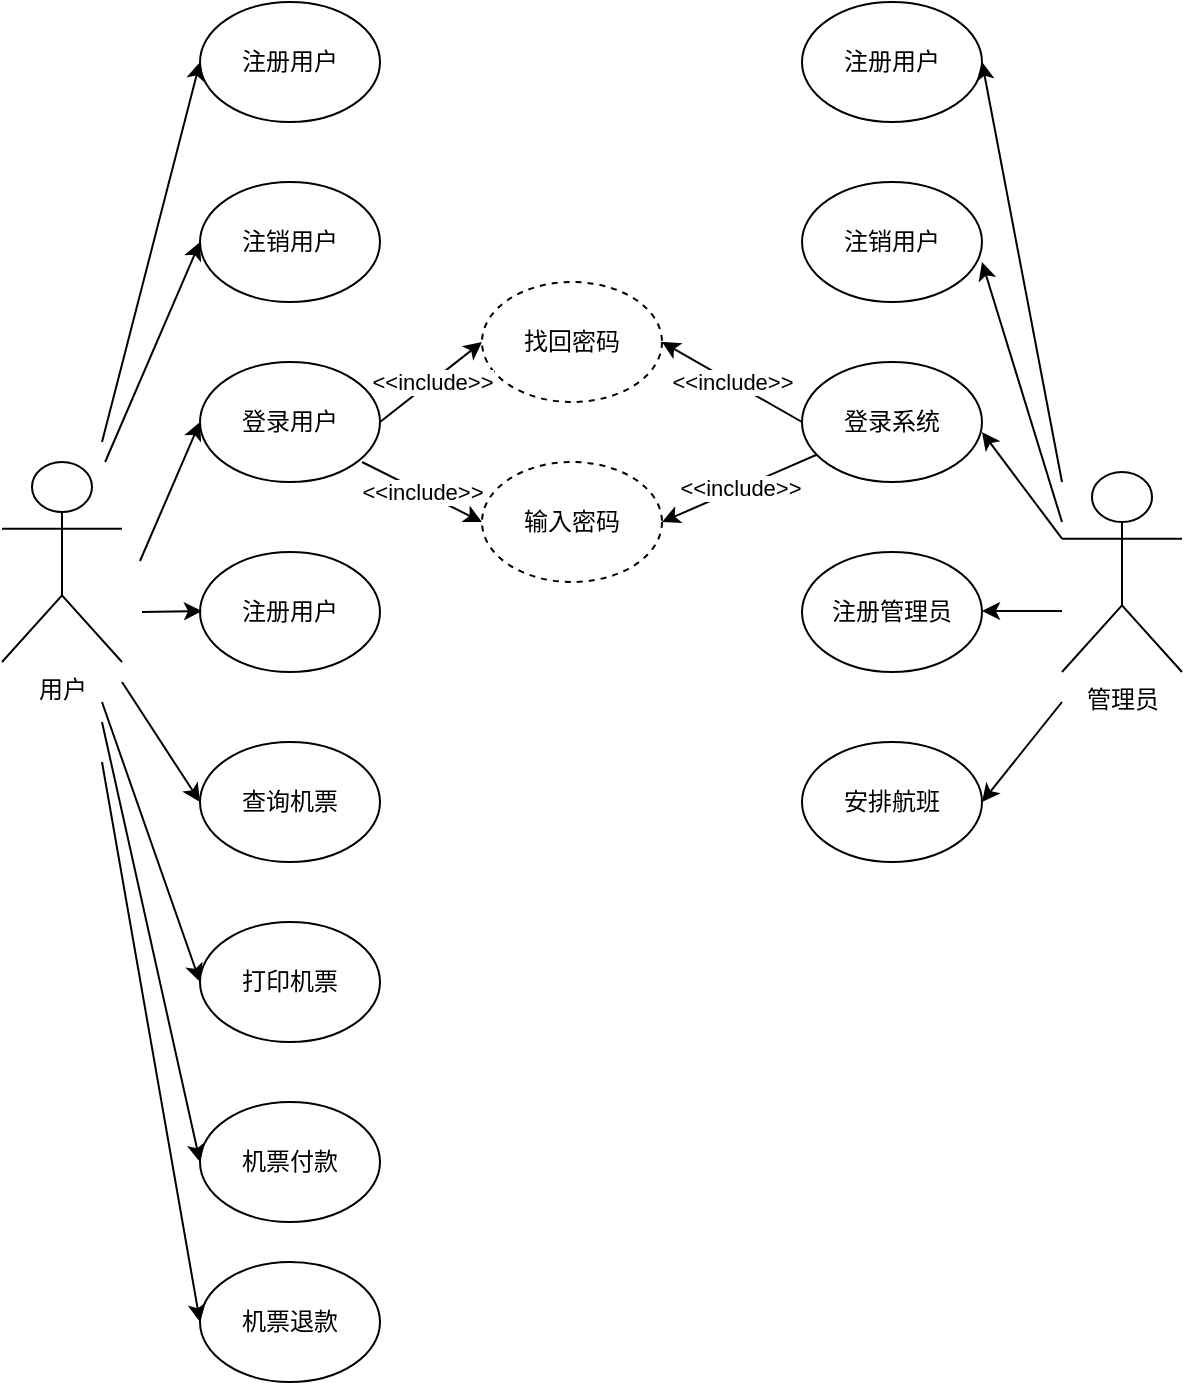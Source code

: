 <mxfile version="21.1.2" type="github">
  <diagram name="第 1 页" id="C2llVJUo4KI2Dm0yCDdT">
    <mxGraphModel dx="1290" dy="491" grid="1" gridSize="10" guides="1" tooltips="1" connect="1" arrows="1" fold="1" page="1" pageScale="1" pageWidth="827" pageHeight="1169" math="0" shadow="0">
      <root>
        <mxCell id="0" />
        <mxCell id="1" parent="0" />
        <mxCell id="EG13G6zJD2KqBIsS3SEV-3" value="用户" style="shape=umlActor;verticalLabelPosition=bottom;verticalAlign=top;html=1;outlineConnect=0;" parent="1" vertex="1">
          <mxGeometry x="270" y="480" width="60" height="100" as="geometry" />
        </mxCell>
        <mxCell id="EG13G6zJD2KqBIsS3SEV-6" value="管理员" style="shape=umlActor;verticalLabelPosition=bottom;verticalAlign=top;html=1;outlineConnect=0;" parent="1" vertex="1">
          <mxGeometry x="800" y="485" width="60" height="100" as="geometry" />
        </mxCell>
        <mxCell id="EG13G6zJD2KqBIsS3SEV-8" value="注册用户" style="ellipse;whiteSpace=wrap;html=1;" parent="1" vertex="1">
          <mxGeometry x="369" y="250" width="90" height="60" as="geometry" />
        </mxCell>
        <mxCell id="EG13G6zJD2KqBIsS3SEV-11" value="注销用户" style="ellipse;whiteSpace=wrap;html=1;" parent="1" vertex="1">
          <mxGeometry x="369" y="340" width="90" height="60" as="geometry" />
        </mxCell>
        <mxCell id="EG13G6zJD2KqBIsS3SEV-12" value="查询机票" style="ellipse;whiteSpace=wrap;html=1;" parent="1" vertex="1">
          <mxGeometry x="369" y="620" width="90" height="60" as="geometry" />
        </mxCell>
        <mxCell id="EG13G6zJD2KqBIsS3SEV-13" value="安排航班" style="ellipse;whiteSpace=wrap;html=1;" parent="1" vertex="1">
          <mxGeometry x="670" y="620" width="90" height="60" as="geometry" />
        </mxCell>
        <mxCell id="EG13G6zJD2KqBIsS3SEV-14" value="登录用户" style="ellipse;whiteSpace=wrap;html=1;" parent="1" vertex="1">
          <mxGeometry x="369" y="430" width="90" height="60" as="geometry" />
        </mxCell>
        <mxCell id="EG13G6zJD2KqBIsS3SEV-15" value="" style="endArrow=classic;html=1;rounded=0;entryX=0;entryY=0.5;entryDx=0;entryDy=0;" parent="1" target="EG13G6zJD2KqBIsS3SEV-8" edge="1">
          <mxGeometry width="50" height="50" relative="1" as="geometry">
            <mxPoint x="320" y="470" as="sourcePoint" />
            <mxPoint x="300" y="280" as="targetPoint" />
          </mxGeometry>
        </mxCell>
        <mxCell id="EG13G6zJD2KqBIsS3SEV-17" value="" style="endArrow=classic;html=1;rounded=0;entryX=0;entryY=0.5;entryDx=0;entryDy=0;" parent="1" source="EG13G6zJD2KqBIsS3SEV-3" target="EG13G6zJD2KqBIsS3SEV-11" edge="1">
          <mxGeometry width="50" height="50" relative="1" as="geometry">
            <mxPoint x="330" y="510" as="sourcePoint" />
            <mxPoint x="380" y="460" as="targetPoint" />
          </mxGeometry>
        </mxCell>
        <mxCell id="EG13G6zJD2KqBIsS3SEV-18" value="" style="endArrow=classic;html=1;rounded=0;entryX=0;entryY=0.5;entryDx=0;entryDy=0;" parent="1" target="EG13G6zJD2KqBIsS3SEV-14" edge="1">
          <mxGeometry width="50" height="50" relative="1" as="geometry">
            <mxPoint x="339" y="529.5" as="sourcePoint" />
            <mxPoint x="369" y="529.5" as="targetPoint" />
          </mxGeometry>
        </mxCell>
        <mxCell id="EG13G6zJD2KqBIsS3SEV-19" value="" style="endArrow=classic;html=1;rounded=0;entryX=0;entryY=0.5;entryDx=0;entryDy=0;" parent="1" target="EG13G6zJD2KqBIsS3SEV-12" edge="1">
          <mxGeometry width="50" height="50" relative="1" as="geometry">
            <mxPoint x="330" y="590" as="sourcePoint" />
            <mxPoint x="370" y="630" as="targetPoint" />
          </mxGeometry>
        </mxCell>
        <mxCell id="EG13G6zJD2KqBIsS3SEV-20" value="打印机票" style="ellipse;whiteSpace=wrap;html=1;" parent="1" vertex="1">
          <mxGeometry x="369" y="710" width="90" height="60" as="geometry" />
        </mxCell>
        <mxCell id="EG13G6zJD2KqBIsS3SEV-21" value="机票付款" style="ellipse;whiteSpace=wrap;html=1;" parent="1" vertex="1">
          <mxGeometry x="369" y="800" width="90" height="60" as="geometry" />
        </mxCell>
        <mxCell id="EG13G6zJD2KqBIsS3SEV-22" value="" style="endArrow=classic;html=1;rounded=0;entryX=0;entryY=0.5;entryDx=0;entryDy=0;" parent="1" target="EG13G6zJD2KqBIsS3SEV-20" edge="1">
          <mxGeometry width="50" height="50" relative="1" as="geometry">
            <mxPoint x="320" y="600" as="sourcePoint" />
            <mxPoint x="340" y="650" as="targetPoint" />
          </mxGeometry>
        </mxCell>
        <mxCell id="EG13G6zJD2KqBIsS3SEV-23" value="" style="endArrow=classic;html=1;rounded=0;entryX=0;entryY=0.5;entryDx=0;entryDy=0;" parent="1" target="EG13G6zJD2KqBIsS3SEV-21" edge="1">
          <mxGeometry width="50" height="50" relative="1" as="geometry">
            <mxPoint x="320" y="610" as="sourcePoint" />
            <mxPoint x="310" y="640" as="targetPoint" />
          </mxGeometry>
        </mxCell>
        <mxCell id="EG13G6zJD2KqBIsS3SEV-24" value="注册用户" style="ellipse;whiteSpace=wrap;html=1;" parent="1" vertex="1">
          <mxGeometry x="369" y="525" width="90" height="60" as="geometry" />
        </mxCell>
        <mxCell id="EG13G6zJD2KqBIsS3SEV-25" value="" style="endArrow=classic;html=1;rounded=0;" parent="1" edge="1">
          <mxGeometry width="50" height="50" relative="1" as="geometry">
            <mxPoint x="340" y="555" as="sourcePoint" />
            <mxPoint x="370" y="554.5" as="targetPoint" />
          </mxGeometry>
        </mxCell>
        <mxCell id="EG13G6zJD2KqBIsS3SEV-26" value="注册用户" style="ellipse;whiteSpace=wrap;html=1;" parent="1" vertex="1">
          <mxGeometry x="670" y="250" width="90" height="60" as="geometry" />
        </mxCell>
        <mxCell id="EG13G6zJD2KqBIsS3SEV-27" value="登录系统" style="ellipse;whiteSpace=wrap;html=1;" parent="1" vertex="1">
          <mxGeometry x="670" y="430" width="90" height="60" as="geometry" />
        </mxCell>
        <mxCell id="EG13G6zJD2KqBIsS3SEV-28" value="注册管理员" style="ellipse;whiteSpace=wrap;html=1;" parent="1" vertex="1">
          <mxGeometry x="670" y="525" width="90" height="60" as="geometry" />
        </mxCell>
        <mxCell id="y6OFLw9vU7j-9iI98Z35-2" value="找回密码" style="ellipse;whiteSpace=wrap;html=1;dashed=1;" parent="1" vertex="1">
          <mxGeometry x="510" y="390" width="90" height="60" as="geometry" />
        </mxCell>
        <mxCell id="y6OFLw9vU7j-9iI98Z35-8" value="" style="endArrow=classic;html=1;rounded=0;entryX=0;entryY=0.5;entryDx=0;entryDy=0;exitX=1;exitY=0.5;exitDx=0;exitDy=0;" parent="1" source="EG13G6zJD2KqBIsS3SEV-14" target="y6OFLw9vU7j-9iI98Z35-2" edge="1">
          <mxGeometry relative="1" as="geometry">
            <mxPoint x="470" y="470" as="sourcePoint" />
            <mxPoint x="570" y="470" as="targetPoint" />
          </mxGeometry>
        </mxCell>
        <mxCell id="y6OFLw9vU7j-9iI98Z35-9" value="&amp;lt;&amp;lt;include&amp;gt;&amp;gt;" style="edgeLabel;resizable=0;html=1;align=center;verticalAlign=middle;" parent="y6OFLw9vU7j-9iI98Z35-8" connectable="0" vertex="1">
          <mxGeometry relative="1" as="geometry" />
        </mxCell>
        <mxCell id="y6OFLw9vU7j-9iI98Z35-10" value="" style="endArrow=classic;html=1;rounded=0;entryX=1;entryY=0.5;entryDx=0;entryDy=0;" parent="1" target="y6OFLw9vU7j-9iI98Z35-2" edge="1">
          <mxGeometry relative="1" as="geometry">
            <mxPoint x="670" y="460" as="sourcePoint" />
            <mxPoint x="770" y="460" as="targetPoint" />
          </mxGeometry>
        </mxCell>
        <mxCell id="y6OFLw9vU7j-9iI98Z35-11" value="&amp;lt;&amp;lt;include&amp;gt;&amp;gt;" style="edgeLabel;resizable=0;html=1;align=center;verticalAlign=middle;" parent="y6OFLw9vU7j-9iI98Z35-10" connectable="0" vertex="1">
          <mxGeometry relative="1" as="geometry" />
        </mxCell>
        <mxCell id="y6OFLw9vU7j-9iI98Z35-12" value="输入密码" style="ellipse;whiteSpace=wrap;html=1;dashed=1;" parent="1" vertex="1">
          <mxGeometry x="510" y="480" width="90" height="60" as="geometry" />
        </mxCell>
        <mxCell id="y6OFLw9vU7j-9iI98Z35-13" value="" style="endArrow=classic;html=1;rounded=0;exitX=1;exitY=0.5;exitDx=0;exitDy=0;entryX=0;entryY=0.5;entryDx=0;entryDy=0;" parent="1" target="y6OFLw9vU7j-9iI98Z35-12" edge="1">
          <mxGeometry relative="1" as="geometry">
            <mxPoint x="450" y="480" as="sourcePoint" />
            <mxPoint x="510" y="510" as="targetPoint" />
          </mxGeometry>
        </mxCell>
        <mxCell id="y6OFLw9vU7j-9iI98Z35-14" value="&amp;lt;&amp;lt;include&amp;gt;&amp;gt;" style="edgeLabel;resizable=0;html=1;align=center;verticalAlign=middle;" parent="y6OFLw9vU7j-9iI98Z35-13" connectable="0" vertex="1">
          <mxGeometry relative="1" as="geometry" />
        </mxCell>
        <mxCell id="y6OFLw9vU7j-9iI98Z35-15" value="" style="endArrow=classic;html=1;rounded=0;entryX=1;entryY=0.5;entryDx=0;entryDy=0;" parent="1" source="EG13G6zJD2KqBIsS3SEV-27" target="y6OFLw9vU7j-9iI98Z35-12" edge="1">
          <mxGeometry relative="1" as="geometry">
            <mxPoint x="640" y="500" as="sourcePoint" />
            <mxPoint x="691" y="460" as="targetPoint" />
          </mxGeometry>
        </mxCell>
        <mxCell id="y6OFLw9vU7j-9iI98Z35-16" value="&amp;lt;&amp;lt;include&amp;gt;&amp;gt;" style="edgeLabel;resizable=0;html=1;align=center;verticalAlign=middle;" parent="y6OFLw9vU7j-9iI98Z35-15" connectable="0" vertex="1">
          <mxGeometry relative="1" as="geometry" />
        </mxCell>
        <mxCell id="y6OFLw9vU7j-9iI98Z35-18" value="" style="endArrow=classic;html=1;rounded=0;entryX=1;entryY=0.5;entryDx=0;entryDy=0;" parent="1" target="EG13G6zJD2KqBIsS3SEV-26" edge="1">
          <mxGeometry width="50" height="50" relative="1" as="geometry">
            <mxPoint x="800" y="490" as="sourcePoint" />
            <mxPoint x="850" y="440" as="targetPoint" />
          </mxGeometry>
        </mxCell>
        <mxCell id="y6OFLw9vU7j-9iI98Z35-19" value="" style="endArrow=classic;html=1;rounded=0;entryX=1;entryY=0.5;entryDx=0;entryDy=0;" parent="1" target="EG13G6zJD2KqBIsS3SEV-13" edge="1">
          <mxGeometry width="50" height="50" relative="1" as="geometry">
            <mxPoint x="800" y="600" as="sourcePoint" />
            <mxPoint x="970" y="450" as="targetPoint" />
            <Array as="points" />
          </mxGeometry>
        </mxCell>
        <mxCell id="y6OFLw9vU7j-9iI98Z35-20" value="" style="endArrow=classic;html=1;rounded=0;exitX=0;exitY=0.333;exitDx=0;exitDy=0;exitPerimeter=0;" parent="1" source="EG13G6zJD2KqBIsS3SEV-6" edge="1">
          <mxGeometry width="50" height="50" relative="1" as="geometry">
            <mxPoint x="800" y="520" as="sourcePoint" />
            <mxPoint x="760" y="465" as="targetPoint" />
          </mxGeometry>
        </mxCell>
        <mxCell id="y6OFLw9vU7j-9iI98Z35-21" value="" style="endArrow=classic;html=1;rounded=0;" parent="1" edge="1">
          <mxGeometry width="50" height="50" relative="1" as="geometry">
            <mxPoint x="800" y="554.5" as="sourcePoint" />
            <mxPoint x="760" y="554.5" as="targetPoint" />
          </mxGeometry>
        </mxCell>
        <mxCell id="y6OFLw9vU7j-9iI98Z35-22" value="注销用户" style="ellipse;whiteSpace=wrap;html=1;" parent="1" vertex="1">
          <mxGeometry x="670" y="340" width="90" height="60" as="geometry" />
        </mxCell>
        <mxCell id="y6OFLw9vU7j-9iI98Z35-23" value="" style="endArrow=classic;html=1;rounded=0;" parent="1" edge="1">
          <mxGeometry width="50" height="50" relative="1" as="geometry">
            <mxPoint x="800" y="510" as="sourcePoint" />
            <mxPoint x="760" y="380" as="targetPoint" />
          </mxGeometry>
        </mxCell>
        <mxCell id="K-e-QyN7yzINLSVWqKfr-1" value="机票退款" style="ellipse;whiteSpace=wrap;html=1;" vertex="1" parent="1">
          <mxGeometry x="369" y="880" width="90" height="60" as="geometry" />
        </mxCell>
        <mxCell id="K-e-QyN7yzINLSVWqKfr-2" value="" style="endArrow=classic;html=1;rounded=0;entryX=0;entryY=0.5;entryDx=0;entryDy=0;" edge="1" parent="1" target="K-e-QyN7yzINLSVWqKfr-1">
          <mxGeometry width="50" height="50" relative="1" as="geometry">
            <mxPoint x="320" y="630" as="sourcePoint" />
            <mxPoint x="360" y="580" as="targetPoint" />
          </mxGeometry>
        </mxCell>
      </root>
    </mxGraphModel>
  </diagram>
</mxfile>
